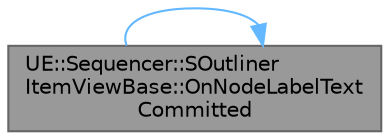 digraph "UE::Sequencer::SOutlinerItemViewBase::OnNodeLabelTextCommitted"
{
 // INTERACTIVE_SVG=YES
 // LATEX_PDF_SIZE
  bgcolor="transparent";
  edge [fontname=Helvetica,fontsize=10,labelfontname=Helvetica,labelfontsize=10];
  node [fontname=Helvetica,fontsize=10,shape=box,height=0.2,width=0.4];
  rankdir="LR";
  Node1 [id="Node000001",label="UE::Sequencer::SOutliner\lItemViewBase::OnNodeLabelText\lCommitted",height=0.2,width=0.4,color="gray40", fillcolor="grey60", style="filled", fontcolor="black",tooltip="Called when a new name has been committed in the text box."];
  Node1 -> Node1 [id="edge1_Node000001_Node000001",color="steelblue1",style="solid",tooltip=" "];
}
